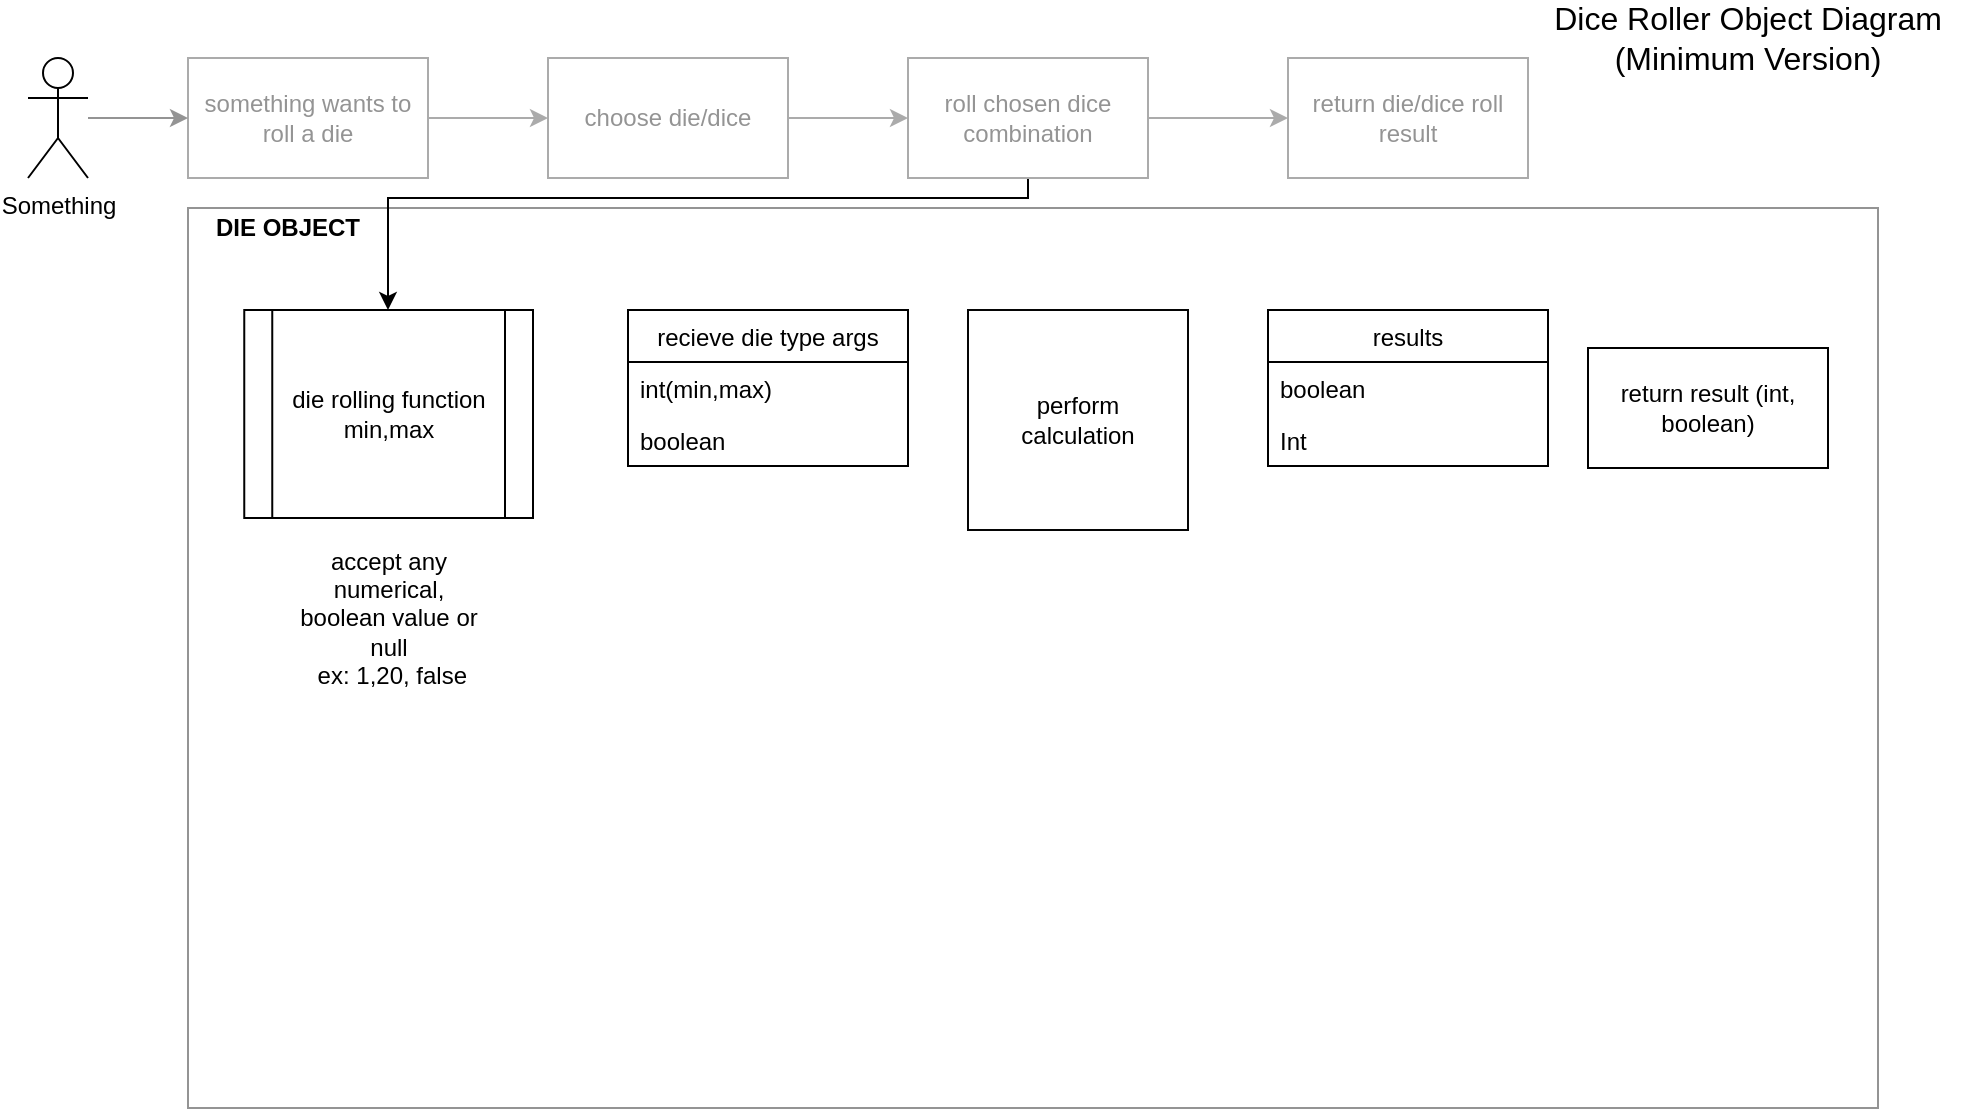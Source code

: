 <mxfile version="13.9.9" type="device"><diagram id="cjktodXEvkF-VQ3P8Oag" name="Page-1"><mxGraphModel dx="1878" dy="1692" grid="1" gridSize="10" guides="1" tooltips="1" connect="1" arrows="1" fold="1" page="1" pageScale="1" pageWidth="850" pageHeight="1100" math="0" shadow="0"><root><mxCell id="0"/><mxCell id="1" parent="0"/><mxCell id="FzwRPO7Mh36ng_9cQ9x6-2" value="" style="rounded=0;whiteSpace=wrap;html=1;movable=0;resizable=0;rotatable=0;deletable=0;editable=0;connectable=0;strokeColor=#949494;" parent="1" vertex="1"><mxGeometry x="20" y="95" width="845" height="450" as="geometry"/></mxCell><mxCell id="uJHceodA0mm3mPdxAMmm-3" style="edgeStyle=orthogonalEdgeStyle;rounded=0;orthogonalLoop=1;jettySize=auto;html=1;entryX=0;entryY=0.5;entryDx=0;entryDy=0;strokeColor=#ABABAB;" parent="1" source="uJHceodA0mm3mPdxAMmm-1" target="uJHceodA0mm3mPdxAMmm-2" edge="1"><mxGeometry relative="1" as="geometry"/></mxCell><mxCell id="uJHceodA0mm3mPdxAMmm-1" value="&lt;font color=&quot;#949494&quot;&gt;something wants to roll a die&lt;/font&gt;" style="rounded=0;whiteSpace=wrap;html=1;strokeColor=#ABABAB;" parent="1" vertex="1"><mxGeometry x="20" y="20" width="120" height="60" as="geometry"/></mxCell><mxCell id="uJHceodA0mm3mPdxAMmm-5" style="edgeStyle=orthogonalEdgeStyle;rounded=0;orthogonalLoop=1;jettySize=auto;html=1;strokeColor=#ABABAB;" parent="1" source="uJHceodA0mm3mPdxAMmm-2" target="uJHceodA0mm3mPdxAMmm-4" edge="1"><mxGeometry relative="1" as="geometry"/></mxCell><mxCell id="uJHceodA0mm3mPdxAMmm-2" value="&lt;font color=&quot;#949494&quot;&gt;choose die/dice&lt;/font&gt;" style="rounded=0;whiteSpace=wrap;html=1;strokeColor=#ABABAB;" parent="1" vertex="1"><mxGeometry x="200" y="20" width="120" height="60" as="geometry"/></mxCell><mxCell id="uJHceodA0mm3mPdxAMmm-7" style="edgeStyle=orthogonalEdgeStyle;rounded=0;orthogonalLoop=1;jettySize=auto;html=1;entryX=0;entryY=0.5;entryDx=0;entryDy=0;strokeColor=#ABABAB;" parent="1" source="uJHceodA0mm3mPdxAMmm-4" target="uJHceodA0mm3mPdxAMmm-6" edge="1"><mxGeometry relative="1" as="geometry"/></mxCell><mxCell id="FzwRPO7Mh36ng_9cQ9x6-5" value="" style="edgeStyle=orthogonalEdgeStyle;rounded=0;orthogonalLoop=1;jettySize=auto;html=1;" parent="1" source="uJHceodA0mm3mPdxAMmm-4" target="FzwRPO7Mh36ng_9cQ9x6-4" edge="1"><mxGeometry relative="1" as="geometry"><Array as="points"><mxPoint x="440" y="90"/><mxPoint x="120" y="90"/></Array></mxGeometry></mxCell><mxCell id="uJHceodA0mm3mPdxAMmm-4" value="&lt;font color=&quot;#949494&quot;&gt;roll chosen dice combination&lt;/font&gt;" style="rounded=0;whiteSpace=wrap;html=1;strokeColor=#ABABAB;" parent="1" vertex="1"><mxGeometry x="380" y="20" width="120" height="60" as="geometry"/></mxCell><mxCell id="uJHceodA0mm3mPdxAMmm-6" value="&lt;font color=&quot;#949494&quot;&gt;return die/dice roll result&lt;/font&gt;" style="rounded=0;whiteSpace=wrap;html=1;strokeColor=#ABABAB;" parent="1" vertex="1"><mxGeometry x="570" y="20" width="120" height="60" as="geometry"/></mxCell><mxCell id="FzwRPO7Mh36ng_9cQ9x6-13" value="" style="edgeStyle=orthogonalEdgeStyle;rounded=0;orthogonalLoop=1;jettySize=auto;html=1;strokeColor=#949494;" parent="1" source="FzwRPO7Mh36ng_9cQ9x6-1" target="uJHceodA0mm3mPdxAMmm-1" edge="1"><mxGeometry relative="1" as="geometry"/></mxCell><mxCell id="FzwRPO7Mh36ng_9cQ9x6-1" value="Something&lt;br&gt;" style="shape=umlActor;verticalLabelPosition=bottom;verticalAlign=top;html=1;outlineConnect=0;" parent="1" vertex="1"><mxGeometry x="-60" y="20" width="30" height="60" as="geometry"/></mxCell><mxCell id="FzwRPO7Mh36ng_9cQ9x6-6" value="return result (int, boolean)" style="rounded=0;whiteSpace=wrap;html=1;" parent="1" vertex="1"><mxGeometry x="720" y="165" width="120" height="60" as="geometry"/></mxCell><mxCell id="FzwRPO7Mh36ng_9cQ9x6-12" value="accept any numerical, boolean value or null&lt;br&gt;&amp;nbsp;ex: 1,20, false" style="text;html=1;strokeColor=none;fillColor=none;align=center;verticalAlign=middle;whiteSpace=wrap;rounded=0;" parent="1" vertex="1"><mxGeometry x="74.07" y="290" width="92.5" height="20" as="geometry"/></mxCell><mxCell id="FzwRPO7Mh36ng_9cQ9x6-25" value="results" style="swimlane;fontStyle=0;childLayout=stackLayout;horizontal=1;startSize=26;fillColor=none;horizontalStack=0;resizeParent=1;resizeParentMax=0;resizeLast=0;collapsible=1;marginBottom=0;" parent="1" vertex="1"><mxGeometry x="560" y="146" width="140" height="78" as="geometry"/></mxCell><mxCell id="FzwRPO7Mh36ng_9cQ9x6-26" value="boolean&#10;" style="text;strokeColor=none;fillColor=none;align=left;verticalAlign=top;spacingLeft=4;spacingRight=4;overflow=hidden;rotatable=0;points=[[0,0.5],[1,0.5]];portConstraint=eastwest;" parent="FzwRPO7Mh36ng_9cQ9x6-25" vertex="1"><mxGeometry y="26" width="140" height="26" as="geometry"/></mxCell><mxCell id="FzwRPO7Mh36ng_9cQ9x6-27" value="Int" style="text;strokeColor=none;fillColor=none;align=left;verticalAlign=top;spacingLeft=4;spacingRight=4;overflow=hidden;rotatable=0;points=[[0,0.5],[1,0.5]];portConstraint=eastwest;" parent="FzwRPO7Mh36ng_9cQ9x6-25" vertex="1"><mxGeometry y="52" width="140" height="26" as="geometry"/></mxCell><mxCell id="MZPUy8mr_DJH1PIP-6zd-2" value="&lt;b&gt;DIE OBJECT&lt;/b&gt;" style="text;html=1;strokeColor=none;fillColor=none;align=center;verticalAlign=middle;whiteSpace=wrap;rounded=0;" vertex="1" parent="1"><mxGeometry x="30" y="95" width="80" height="20" as="geometry"/></mxCell><mxCell id="FzwRPO7Mh36ng_9cQ9x6-34" value="recieve die type args" style="swimlane;fontStyle=0;childLayout=stackLayout;horizontal=1;startSize=26;fillColor=none;horizontalStack=0;resizeParent=1;resizeParentMax=0;resizeLast=0;collapsible=1;marginBottom=0;" parent="1" vertex="1"><mxGeometry x="240" y="146" width="140" height="78" as="geometry"/></mxCell><mxCell id="FzwRPO7Mh36ng_9cQ9x6-35" value="int(min,max)" style="text;strokeColor=none;fillColor=none;align=left;verticalAlign=top;spacingLeft=4;spacingRight=4;overflow=hidden;rotatable=0;points=[[0,0.5],[1,0.5]];portConstraint=eastwest;" parent="FzwRPO7Mh36ng_9cQ9x6-34" vertex="1"><mxGeometry y="26" width="140" height="26" as="geometry"/></mxCell><mxCell id="FzwRPO7Mh36ng_9cQ9x6-37" value="boolean" style="text;strokeColor=none;fillColor=none;align=left;verticalAlign=top;spacingLeft=4;spacingRight=4;overflow=hidden;rotatable=0;points=[[0,0.5],[1,0.5]];portConstraint=eastwest;" parent="FzwRPO7Mh36ng_9cQ9x6-34" vertex="1"><mxGeometry y="52" width="140" height="26" as="geometry"/></mxCell><mxCell id="FzwRPO7Mh36ng_9cQ9x6-4" value="die rolling function&lt;br&gt;min,max" style="shape=process;whiteSpace=wrap;html=1;backgroundOutline=1;" parent="1" vertex="1"><mxGeometry x="48.13" y="146" width="144.37" height="104" as="geometry"/></mxCell><mxCell id="MZPUy8mr_DJH1PIP-6zd-10" value="perform &lt;br&gt;calculation" style="whiteSpace=wrap;html=1;aspect=fixed;strokeColor=#050505;" vertex="1" parent="1"><mxGeometry x="410" y="146" width="110" height="110" as="geometry"/></mxCell><mxCell id="MZPUy8mr_DJH1PIP-6zd-13" value="&lt;font style=&quot;font-size: 16px&quot;&gt;Dice Roller Object Diagram&lt;br&gt;(Minimum Version)&lt;br&gt;&lt;/font&gt;" style="text;html=1;strokeColor=none;fillColor=none;align=center;verticalAlign=middle;whiteSpace=wrap;rounded=0;" vertex="1" parent="1"><mxGeometry x="690" width="220" height="20" as="geometry"/></mxCell><mxCell id="MZPUy8mr_DJH1PIP-6zd-15" style="edgeStyle=orthogonalEdgeStyle;rounded=0;orthogonalLoop=1;jettySize=auto;html=1;exitX=0.5;exitY=1;exitDx=0;exitDy=0;endArrow=none;endFill=0;strokeColor=#949494;" edge="1" parent="1" source="MZPUy8mr_DJH1PIP-6zd-2" target="MZPUy8mr_DJH1PIP-6zd-2"><mxGeometry relative="1" as="geometry"/></mxCell></root></mxGraphModel></diagram></mxfile>